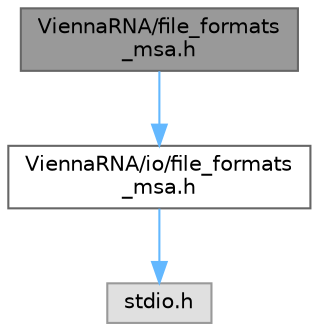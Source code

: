 digraph "ViennaRNA/file_formats_msa.h"
{
 // INTERACTIVE_SVG=YES
 // LATEX_PDF_SIZE
  bgcolor="transparent";
  edge [fontname=Helvetica,fontsize=10,labelfontname=Helvetica,labelfontsize=10];
  node [fontname=Helvetica,fontsize=10,shape=box,height=0.2,width=0.4];
  Node1 [label="ViennaRNA/file_formats\l_msa.h",height=0.2,width=0.4,color="gray40", fillcolor="grey60", style="filled", fontcolor="black",tooltip="Use ViennaRNA/io/file_formats_msa.h instead."];
  Node1 -> Node2 [color="steelblue1",style="solid"];
  Node2 [label="ViennaRNA/io/file_formats\l_msa.h",height=0.2,width=0.4,color="grey40", fillcolor="white", style="filled",URL="$io_2file__formats__msa_8h.html",tooltip="Functions dealing with file formats for Multiple Sequence Alignments (MSA)"];
  Node2 -> Node3 [color="steelblue1",style="solid"];
  Node3 [label="stdio.h",height=0.2,width=0.4,color="grey60", fillcolor="#E0E0E0", style="filled",tooltip=" "];
}
